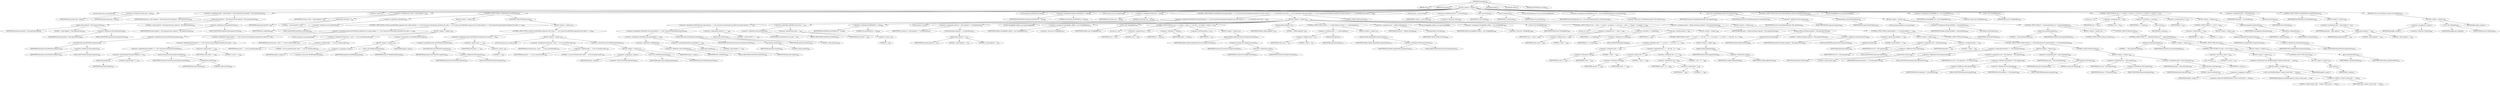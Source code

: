 digraph "normalize" {  
"1379" [label = <(METHOD,normalize)<SUB>836</SUB>> ]
"1380" [label = <(PARAM,this)<SUB>836</SUB>> ]
"1381" [label = <(PARAM,String path)<SUB>836</SUB>> ]
"1382" [label = <(BLOCK,&lt;empty&gt;,&lt;empty&gt;)<SUB>836</SUB>> ]
"1383" [label = <(LOCAL,String orig: java.lang.String)> ]
"1384" [label = <(&lt;operator&gt;.assignment,String orig = path)<SUB>837</SUB>> ]
"1385" [label = <(IDENTIFIER,orig,String orig = path)<SUB>837</SUB>> ]
"1386" [label = <(IDENTIFIER,path,String orig = path)<SUB>837</SUB>> ]
"1387" [label = <(&lt;operator&gt;.assignment,path = path.replace('/', File.separatorChar).replace('\\', File.separatorChar))<SUB>839</SUB>> ]
"1388" [label = <(IDENTIFIER,path,path = path.replace('/', File.separatorChar).replace('\\', File.separatorChar))<SUB>839</SUB>> ]
"1389" [label = <(replace,path.replace('/', File.separatorChar).replace('\\', File.separatorChar))<SUB>839</SUB>> ]
"1390" [label = <(replace,path.replace('/', File.separatorChar))<SUB>839</SUB>> ]
"1391" [label = <(IDENTIFIER,path,path.replace('/', File.separatorChar))<SUB>839</SUB>> ]
"1392" [label = <(LITERAL,'/',path.replace('/', File.separatorChar))<SUB>839</SUB>> ]
"1393" [label = <(&lt;operator&gt;.fieldAccess,File.separatorChar)<SUB>839</SUB>> ]
"1394" [label = <(IDENTIFIER,File,path.replace('/', File.separatorChar))<SUB>839</SUB>> ]
"1395" [label = <(FIELD_IDENTIFIER,separatorChar,separatorChar)<SUB>839</SUB>> ]
"1396" [label = <(LITERAL,'\\',path.replace('/', File.separatorChar).replace('\\', File.separatorChar))<SUB>840</SUB>> ]
"1397" [label = <(&lt;operator&gt;.fieldAccess,File.separatorChar)<SUB>840</SUB>> ]
"1398" [label = <(IDENTIFIER,File,path.replace('/', File.separatorChar).replace('\\', File.separatorChar))<SUB>840</SUB>> ]
"1399" [label = <(FIELD_IDENTIFIER,separatorChar,separatorChar)<SUB>840</SUB>> ]
"1400" [label = <(LOCAL,int colon: int)> ]
"1401" [label = <(&lt;operator&gt;.assignment,int colon = path.indexOf(&quot;:&quot;))<SUB>843</SUB>> ]
"1402" [label = <(IDENTIFIER,colon,int colon = path.indexOf(&quot;:&quot;))<SUB>843</SUB>> ]
"1403" [label = <(indexOf,path.indexOf(&quot;:&quot;))<SUB>843</SUB>> ]
"1404" [label = <(IDENTIFIER,path,path.indexOf(&quot;:&quot;))<SUB>843</SUB>> ]
"1405" [label = <(LITERAL,&quot;:&quot;,path.indexOf(&quot;:&quot;))<SUB>843</SUB>> ]
"1406" [label = <(CONTROL_STRUCTURE,if (!onNetWare),if (!onNetWare))<SUB>845</SUB>> ]
"1407" [label = <(&lt;operator&gt;.logicalNot,!onNetWare)<SUB>845</SUB>> ]
"1408" [label = <(&lt;operator&gt;.fieldAccess,this.onNetWare)<SUB>845</SUB>> ]
"1409" [label = <(IDENTIFIER,this,!onNetWare)<SUB>845</SUB>> ]
"1410" [label = <(FIELD_IDENTIFIER,onNetWare,onNetWare)<SUB>845</SUB>> ]
"1411" [label = <(BLOCK,&lt;empty&gt;,&lt;empty&gt;)<SUB>845</SUB>> ]
"1412" [label = <(CONTROL_STRUCTURE,if (!path.startsWith(File.separator) &amp;&amp; !(path.length() &gt;= 2 &amp;&amp; Character.isLetter(path.charAt(0)) &amp;&amp; colon == 1)),if (!path.startsWith(File.separator) &amp;&amp; !(path.length() &gt;= 2 &amp;&amp; Character.isLetter(path.charAt(0)) &amp;&amp; colon == 1)))<SUB>846</SUB>> ]
"1413" [label = <(&lt;operator&gt;.logicalAnd,!path.startsWith(File.separator) &amp;&amp; !(path.length() &gt;= 2 &amp;&amp; Character.isLetter(path.charAt(0)) &amp;&amp; colon == 1))<SUB>846</SUB>> ]
"1414" [label = <(&lt;operator&gt;.logicalNot,!path.startsWith(File.separator))<SUB>846</SUB>> ]
"1415" [label = <(startsWith,path.startsWith(File.separator))<SUB>846</SUB>> ]
"1416" [label = <(IDENTIFIER,path,path.startsWith(File.separator))<SUB>846</SUB>> ]
"1417" [label = <(&lt;operator&gt;.fieldAccess,File.separator)<SUB>846</SUB>> ]
"1418" [label = <(IDENTIFIER,File,path.startsWith(File.separator))<SUB>846</SUB>> ]
"1419" [label = <(FIELD_IDENTIFIER,separator,separator)<SUB>846</SUB>> ]
"1420" [label = <(&lt;operator&gt;.logicalNot,!(path.length() &gt;= 2 &amp;&amp; Character.isLetter(path.charAt(0)) &amp;&amp; colon == 1))<SUB>847</SUB>> ]
"1421" [label = <(&lt;operator&gt;.logicalAnd,path.length() &gt;= 2 &amp;&amp; Character.isLetter(path.charAt(0)) &amp;&amp; colon == 1)<SUB>847</SUB>> ]
"1422" [label = <(&lt;operator&gt;.logicalAnd,path.length() &gt;= 2 &amp;&amp; Character.isLetter(path.charAt(0)))<SUB>847</SUB>> ]
"1423" [label = <(&lt;operator&gt;.greaterEqualsThan,path.length() &gt;= 2)<SUB>847</SUB>> ]
"1424" [label = <(length,path.length())<SUB>847</SUB>> ]
"1425" [label = <(IDENTIFIER,path,path.length())<SUB>847</SUB>> ]
"1426" [label = <(LITERAL,2,path.length() &gt;= 2)<SUB>847</SUB>> ]
"1427" [label = <(isLetter,Character.isLetter(path.charAt(0)))<SUB>848</SUB>> ]
"1428" [label = <(IDENTIFIER,Character,Character.isLetter(path.charAt(0)))<SUB>848</SUB>> ]
"1429" [label = <(charAt,path.charAt(0))<SUB>848</SUB>> ]
"1430" [label = <(IDENTIFIER,path,path.charAt(0))<SUB>848</SUB>> ]
"1431" [label = <(LITERAL,0,path.charAt(0))<SUB>848</SUB>> ]
"1432" [label = <(&lt;operator&gt;.equals,colon == 1)<SUB>849</SUB>> ]
"1433" [label = <(IDENTIFIER,colon,colon == 1)<SUB>849</SUB>> ]
"1434" [label = <(LITERAL,1,colon == 1)<SUB>849</SUB>> ]
"1435" [label = <(BLOCK,&lt;empty&gt;,&lt;empty&gt;)<SUB>849</SUB>> ]
"1436" [label = <(LOCAL,String msg: java.lang.String)> ]
"1437" [label = <(&lt;operator&gt;.assignment,String msg = path + &quot; is not an absolute path&quot;)<SUB>850</SUB>> ]
"1438" [label = <(IDENTIFIER,msg,String msg = path + &quot; is not an absolute path&quot;)<SUB>850</SUB>> ]
"1439" [label = <(&lt;operator&gt;.addition,path + &quot; is not an absolute path&quot;)<SUB>850</SUB>> ]
"1440" [label = <(IDENTIFIER,path,path + &quot; is not an absolute path&quot;)<SUB>850</SUB>> ]
"1441" [label = <(LITERAL,&quot; is not an absolute path&quot;,path + &quot; is not an absolute path&quot;)<SUB>850</SUB>> ]
"1442" [label = <(&lt;operator&gt;.throw,throw new BuildException(msg);)<SUB>851</SUB>> ]
"1443" [label = <(BLOCK,&lt;empty&gt;,&lt;empty&gt;)<SUB>851</SUB>> ]
"1444" [label = <(&lt;operator&gt;.assignment,&lt;empty&gt;)> ]
"1445" [label = <(IDENTIFIER,$obj56,&lt;empty&gt;)> ]
"1446" [label = <(&lt;operator&gt;.alloc,new BuildException(msg))<SUB>851</SUB>> ]
"1447" [label = <(&lt;init&gt;,new BuildException(msg))<SUB>851</SUB>> ]
"1448" [label = <(IDENTIFIER,$obj56,new BuildException(msg))> ]
"1449" [label = <(IDENTIFIER,msg,new BuildException(msg))<SUB>851</SUB>> ]
"1450" [label = <(IDENTIFIER,$obj56,&lt;empty&gt;)> ]
"1451" [label = <(CONTROL_STRUCTURE,else,else)<SUB>853</SUB>> ]
"1452" [label = <(BLOCK,&lt;empty&gt;,&lt;empty&gt;)<SUB>853</SUB>> ]
"1453" [label = <(CONTROL_STRUCTURE,if (!path.startsWith(File.separator) &amp;&amp; (colon == -1)),if (!path.startsWith(File.separator) &amp;&amp; (colon == -1)))<SUB>854</SUB>> ]
"1454" [label = <(&lt;operator&gt;.logicalAnd,!path.startsWith(File.separator) &amp;&amp; (colon == -1))<SUB>854</SUB>> ]
"1455" [label = <(&lt;operator&gt;.logicalNot,!path.startsWith(File.separator))<SUB>854</SUB>> ]
"1456" [label = <(startsWith,path.startsWith(File.separator))<SUB>854</SUB>> ]
"1457" [label = <(IDENTIFIER,path,path.startsWith(File.separator))<SUB>854</SUB>> ]
"1458" [label = <(&lt;operator&gt;.fieldAccess,File.separator)<SUB>854</SUB>> ]
"1459" [label = <(IDENTIFIER,File,path.startsWith(File.separator))<SUB>854</SUB>> ]
"1460" [label = <(FIELD_IDENTIFIER,separator,separator)<SUB>854</SUB>> ]
"1461" [label = <(&lt;operator&gt;.equals,colon == -1)<SUB>855</SUB>> ]
"1462" [label = <(IDENTIFIER,colon,colon == -1)<SUB>855</SUB>> ]
"1463" [label = <(&lt;operator&gt;.minus,-1)<SUB>855</SUB>> ]
"1464" [label = <(LITERAL,1,-1)<SUB>855</SUB>> ]
"1465" [label = <(BLOCK,&lt;empty&gt;,&lt;empty&gt;)<SUB>855</SUB>> ]
"1466" [label = <(LOCAL,String msg: java.lang.String)> ]
"1467" [label = <(&lt;operator&gt;.assignment,String msg = path + &quot; is not an absolute path&quot;)<SUB>856</SUB>> ]
"1468" [label = <(IDENTIFIER,msg,String msg = path + &quot; is not an absolute path&quot;)<SUB>856</SUB>> ]
"1469" [label = <(&lt;operator&gt;.addition,path + &quot; is not an absolute path&quot;)<SUB>856</SUB>> ]
"1470" [label = <(IDENTIFIER,path,path + &quot; is not an absolute path&quot;)<SUB>856</SUB>> ]
"1471" [label = <(LITERAL,&quot; is not an absolute path&quot;,path + &quot; is not an absolute path&quot;)<SUB>856</SUB>> ]
"1472" [label = <(&lt;operator&gt;.throw,throw new BuildException(msg);)<SUB>857</SUB>> ]
"1473" [label = <(BLOCK,&lt;empty&gt;,&lt;empty&gt;)<SUB>857</SUB>> ]
"1474" [label = <(&lt;operator&gt;.assignment,&lt;empty&gt;)> ]
"1475" [label = <(IDENTIFIER,$obj57,&lt;empty&gt;)> ]
"1476" [label = <(&lt;operator&gt;.alloc,new BuildException(msg))<SUB>857</SUB>> ]
"1477" [label = <(&lt;init&gt;,new BuildException(msg))<SUB>857</SUB>> ]
"1478" [label = <(IDENTIFIER,$obj57,new BuildException(msg))> ]
"1479" [label = <(IDENTIFIER,msg,new BuildException(msg))<SUB>857</SUB>> ]
"1480" [label = <(IDENTIFIER,$obj57,&lt;empty&gt;)> ]
"1481" [label = <(LOCAL,boolean dosWithDrive: boolean)> ]
"1482" [label = <(&lt;operator&gt;.assignment,boolean dosWithDrive = false)<SUB>861</SUB>> ]
"1483" [label = <(IDENTIFIER,dosWithDrive,boolean dosWithDrive = false)<SUB>861</SUB>> ]
"1484" [label = <(LITERAL,false,boolean dosWithDrive = false)<SUB>861</SUB>> ]
"1485" [label = <(LOCAL,String root: java.lang.String)> ]
"1486" [label = <(&lt;operator&gt;.assignment,String root = null)<SUB>862</SUB>> ]
"1487" [label = <(IDENTIFIER,root,String root = null)<SUB>862</SUB>> ]
"1488" [label = <(LITERAL,null,String root = null)<SUB>862</SUB>> ]
"1489" [label = <(CONTROL_STRUCTURE,if ((!onNetWare &amp;&amp; path.length() &gt;= 2 &amp;&amp; Character.isLetter(path.charAt(0)) &amp;&amp; path.charAt(1) == ':') || (onNetWare &amp;&amp; colon &gt; -1)),if ((!onNetWare &amp;&amp; path.length() &gt;= 2 &amp;&amp; Character.isLetter(path.charAt(0)) &amp;&amp; path.charAt(1) == ':') || (onNetWare &amp;&amp; colon &gt; -1)))<SUB>864</SUB>> ]
"1490" [label = <(&lt;operator&gt;.logicalOr,(!onNetWare &amp;&amp; path.length() &gt;= 2 &amp;&amp; Character.isLetter(path.charAt(0)) &amp;&amp; path.charAt(1) == ':') || (onNetWare &amp;&amp; colon &gt; -1))<SUB>864</SUB>> ]
"1491" [label = <(&lt;operator&gt;.logicalAnd,!onNetWare &amp;&amp; path.length() &gt;= 2 &amp;&amp; Character.isLetter(path.charAt(0)) &amp;&amp; path.charAt(1) == ':')<SUB>864</SUB>> ]
"1492" [label = <(&lt;operator&gt;.logicalAnd,!onNetWare &amp;&amp; path.length() &gt;= 2 &amp;&amp; Character.isLetter(path.charAt(0)))<SUB>864</SUB>> ]
"1493" [label = <(&lt;operator&gt;.logicalAnd,!onNetWare &amp;&amp; path.length() &gt;= 2)<SUB>864</SUB>> ]
"1494" [label = <(&lt;operator&gt;.logicalNot,!onNetWare)<SUB>864</SUB>> ]
"1495" [label = <(&lt;operator&gt;.fieldAccess,this.onNetWare)<SUB>864</SUB>> ]
"1496" [label = <(IDENTIFIER,this,!onNetWare)<SUB>864</SUB>> ]
"1497" [label = <(FIELD_IDENTIFIER,onNetWare,onNetWare)<SUB>864</SUB>> ]
"1498" [label = <(&lt;operator&gt;.greaterEqualsThan,path.length() &gt;= 2)<SUB>864</SUB>> ]
"1499" [label = <(length,path.length())<SUB>864</SUB>> ]
"1500" [label = <(IDENTIFIER,path,path.length())<SUB>864</SUB>> ]
"1501" [label = <(LITERAL,2,path.length() &gt;= 2)<SUB>864</SUB>> ]
"1502" [label = <(isLetter,Character.isLetter(path.charAt(0)))<SUB>865</SUB>> ]
"1503" [label = <(IDENTIFIER,Character,Character.isLetter(path.charAt(0)))<SUB>865</SUB>> ]
"1504" [label = <(charAt,path.charAt(0))<SUB>865</SUB>> ]
"1505" [label = <(IDENTIFIER,path,path.charAt(0))<SUB>865</SUB>> ]
"1506" [label = <(LITERAL,0,path.charAt(0))<SUB>865</SUB>> ]
"1507" [label = <(&lt;operator&gt;.equals,path.charAt(1) == ':')<SUB>866</SUB>> ]
"1508" [label = <(charAt,path.charAt(1))<SUB>866</SUB>> ]
"1509" [label = <(IDENTIFIER,path,path.charAt(1))<SUB>866</SUB>> ]
"1510" [label = <(LITERAL,1,path.charAt(1))<SUB>866</SUB>> ]
"1511" [label = <(LITERAL,':',path.charAt(1) == ':')<SUB>866</SUB>> ]
"1512" [label = <(&lt;operator&gt;.logicalAnd,onNetWare &amp;&amp; colon &gt; -1)<SUB>867</SUB>> ]
"1513" [label = <(&lt;operator&gt;.fieldAccess,this.onNetWare)<SUB>867</SUB>> ]
"1514" [label = <(IDENTIFIER,this,onNetWare &amp;&amp; colon &gt; -1)<SUB>867</SUB>> ]
"1515" [label = <(FIELD_IDENTIFIER,onNetWare,onNetWare)<SUB>867</SUB>> ]
"1516" [label = <(&lt;operator&gt;.greaterThan,colon &gt; -1)<SUB>867</SUB>> ]
"1517" [label = <(IDENTIFIER,colon,colon &gt; -1)<SUB>867</SUB>> ]
"1518" [label = <(&lt;operator&gt;.minus,-1)<SUB>867</SUB>> ]
"1519" [label = <(LITERAL,1,-1)<SUB>867</SUB>> ]
"1520" [label = <(BLOCK,&lt;empty&gt;,&lt;empty&gt;)<SUB>867</SUB>> ]
"1521" [label = <(&lt;operator&gt;.assignment,dosWithDrive = true)<SUB>869</SUB>> ]
"1522" [label = <(IDENTIFIER,dosWithDrive,dosWithDrive = true)<SUB>869</SUB>> ]
"1523" [label = <(LITERAL,true,dosWithDrive = true)<SUB>869</SUB>> ]
"1524" [label = <(LOCAL,char[] ca: char[])> ]
"1525" [label = <(&lt;operator&gt;.assignment,char[] ca = path.replace('/', '\\').toCharArray())<SUB>871</SUB>> ]
"1526" [label = <(IDENTIFIER,ca,char[] ca = path.replace('/', '\\').toCharArray())<SUB>871</SUB>> ]
"1527" [label = <(toCharArray,path.replace('/', '\\').toCharArray())<SUB>871</SUB>> ]
"1528" [label = <(replace,path.replace('/', '\\'))<SUB>871</SUB>> ]
"1529" [label = <(IDENTIFIER,path,path.replace('/', '\\'))<SUB>871</SUB>> ]
"1530" [label = <(LITERAL,'/',path.replace('/', '\\'))<SUB>871</SUB>> ]
"1531" [label = <(LITERAL,'\\',path.replace('/', '\\'))<SUB>871</SUB>> ]
"78" [label = <(LOCAL,StringBuffer sbRoot: java.lang.StringBuffer)> ]
"1532" [label = <(&lt;operator&gt;.assignment,StringBuffer sbRoot = new StringBuffer())<SUB>872</SUB>> ]
"1533" [label = <(IDENTIFIER,sbRoot,StringBuffer sbRoot = new StringBuffer())<SUB>872</SUB>> ]
"1534" [label = <(&lt;operator&gt;.alloc,new StringBuffer())<SUB>872</SUB>> ]
"1535" [label = <(&lt;init&gt;,new StringBuffer())<SUB>872</SUB>> ]
"77" [label = <(IDENTIFIER,sbRoot,new StringBuffer())<SUB>872</SUB>> ]
"1536" [label = <(CONTROL_STRUCTURE,for (int i = 0; Some(i &lt; colon); i++),for (int i = 0; Some(i &lt; colon); i++))<SUB>873</SUB>> ]
"1537" [label = <(LOCAL,int i: int)> ]
"1538" [label = <(&lt;operator&gt;.assignment,int i = 0)<SUB>873</SUB>> ]
"1539" [label = <(IDENTIFIER,i,int i = 0)<SUB>873</SUB>> ]
"1540" [label = <(LITERAL,0,int i = 0)<SUB>873</SUB>> ]
"1541" [label = <(&lt;operator&gt;.lessThan,i &lt; colon)<SUB>873</SUB>> ]
"1542" [label = <(IDENTIFIER,i,i &lt; colon)<SUB>873</SUB>> ]
"1543" [label = <(IDENTIFIER,colon,i &lt; colon)<SUB>873</SUB>> ]
"1544" [label = <(&lt;operator&gt;.postIncrement,i++)<SUB>873</SUB>> ]
"1545" [label = <(IDENTIFIER,i,i++)<SUB>873</SUB>> ]
"1546" [label = <(BLOCK,&lt;empty&gt;,&lt;empty&gt;)<SUB>873</SUB>> ]
"1547" [label = <(append,sbRoot.append(Character.toUpperCase(ca[i])))<SUB>874</SUB>> ]
"1548" [label = <(IDENTIFIER,sbRoot,sbRoot.append(Character.toUpperCase(ca[i])))<SUB>874</SUB>> ]
"1549" [label = <(toUpperCase,Character.toUpperCase(ca[i]))<SUB>874</SUB>> ]
"1550" [label = <(IDENTIFIER,Character,Character.toUpperCase(ca[i]))<SUB>874</SUB>> ]
"1551" [label = <(&lt;operator&gt;.indexAccess,ca[i])<SUB>874</SUB>> ]
"1552" [label = <(IDENTIFIER,ca,Character.toUpperCase(ca[i]))<SUB>874</SUB>> ]
"1553" [label = <(IDENTIFIER,i,Character.toUpperCase(ca[i]))<SUB>874</SUB>> ]
"1554" [label = <(append,sbRoot.append(':'))<SUB>876</SUB>> ]
"1555" [label = <(IDENTIFIER,sbRoot,sbRoot.append(':'))<SUB>876</SUB>> ]
"1556" [label = <(LITERAL,':',sbRoot.append(':'))<SUB>876</SUB>> ]
"1557" [label = <(CONTROL_STRUCTURE,if (colon + 1 &lt; path.length()),if (colon + 1 &lt; path.length()))<SUB>877</SUB>> ]
"1558" [label = <(&lt;operator&gt;.lessThan,colon + 1 &lt; path.length())<SUB>877</SUB>> ]
"1559" [label = <(&lt;operator&gt;.addition,colon + 1)<SUB>877</SUB>> ]
"1560" [label = <(IDENTIFIER,colon,colon + 1)<SUB>877</SUB>> ]
"1561" [label = <(LITERAL,1,colon + 1)<SUB>877</SUB>> ]
"1562" [label = <(length,path.length())<SUB>877</SUB>> ]
"1563" [label = <(IDENTIFIER,path,path.length())<SUB>877</SUB>> ]
"1564" [label = <(BLOCK,&lt;empty&gt;,&lt;empty&gt;)<SUB>877</SUB>> ]
"1565" [label = <(append,sbRoot.append(File.separatorChar))<SUB>878</SUB>> ]
"1566" [label = <(IDENTIFIER,sbRoot,sbRoot.append(File.separatorChar))<SUB>878</SUB>> ]
"1567" [label = <(&lt;operator&gt;.fieldAccess,File.separatorChar)<SUB>878</SUB>> ]
"1568" [label = <(IDENTIFIER,File,sbRoot.append(File.separatorChar))<SUB>878</SUB>> ]
"1569" [label = <(FIELD_IDENTIFIER,separatorChar,separatorChar)<SUB>878</SUB>> ]
"1570" [label = <(&lt;operator&gt;.assignment,root = sbRoot.toString())<SUB>880</SUB>> ]
"1571" [label = <(IDENTIFIER,root,root = sbRoot.toString())<SUB>880</SUB>> ]
"1572" [label = <(toString,sbRoot.toString())<SUB>880</SUB>> ]
"1573" [label = <(IDENTIFIER,sbRoot,sbRoot.toString())<SUB>880</SUB>> ]
"80" [label = <(LOCAL,StringBuffer sbPath: java.lang.StringBuffer)> ]
"1574" [label = <(&lt;operator&gt;.assignment,StringBuffer sbPath = new StringBuffer())<SUB>883</SUB>> ]
"1575" [label = <(IDENTIFIER,sbPath,StringBuffer sbPath = new StringBuffer())<SUB>883</SUB>> ]
"1576" [label = <(&lt;operator&gt;.alloc,new StringBuffer())<SUB>883</SUB>> ]
"1577" [label = <(&lt;init&gt;,new StringBuffer())<SUB>883</SUB>> ]
"79" [label = <(IDENTIFIER,sbPath,new StringBuffer())<SUB>883</SUB>> ]
"1578" [label = <(CONTROL_STRUCTURE,for (int i = colon + 1; Some(i &lt; ca.length); i++),for (int i = colon + 1; Some(i &lt; ca.length); i++))<SUB>884</SUB>> ]
"1579" [label = <(LOCAL,int i: int)> ]
"1580" [label = <(&lt;operator&gt;.assignment,int i = colon + 1)<SUB>884</SUB>> ]
"1581" [label = <(IDENTIFIER,i,int i = colon + 1)<SUB>884</SUB>> ]
"1582" [label = <(&lt;operator&gt;.addition,colon + 1)<SUB>884</SUB>> ]
"1583" [label = <(IDENTIFIER,colon,colon + 1)<SUB>884</SUB>> ]
"1584" [label = <(LITERAL,1,colon + 1)<SUB>884</SUB>> ]
"1585" [label = <(&lt;operator&gt;.lessThan,i &lt; ca.length)<SUB>884</SUB>> ]
"1586" [label = <(IDENTIFIER,i,i &lt; ca.length)<SUB>884</SUB>> ]
"1587" [label = <(&lt;operator&gt;.fieldAccess,ca.length)<SUB>884</SUB>> ]
"1588" [label = <(IDENTIFIER,ca,i &lt; ca.length)<SUB>884</SUB>> ]
"1589" [label = <(FIELD_IDENTIFIER,length,length)<SUB>884</SUB>> ]
"1590" [label = <(&lt;operator&gt;.postIncrement,i++)<SUB>884</SUB>> ]
"1591" [label = <(IDENTIFIER,i,i++)<SUB>884</SUB>> ]
"1592" [label = <(BLOCK,&lt;empty&gt;,&lt;empty&gt;)<SUB>884</SUB>> ]
"1593" [label = <(CONTROL_STRUCTURE,if ((ca[i] != '\\') || (ca[i] == '\\' &amp;&amp; ca[i - 1] != '\\')),if ((ca[i] != '\\') || (ca[i] == '\\' &amp;&amp; ca[i - 1] != '\\')))<SUB>885</SUB>> ]
"1594" [label = <(&lt;operator&gt;.logicalOr,(ca[i] != '\\') || (ca[i] == '\\' &amp;&amp; ca[i - 1] != '\\'))<SUB>885</SUB>> ]
"1595" [label = <(&lt;operator&gt;.notEquals,ca[i] != '\\')<SUB>885</SUB>> ]
"1596" [label = <(&lt;operator&gt;.indexAccess,ca[i])<SUB>885</SUB>> ]
"1597" [label = <(IDENTIFIER,ca,ca[i] != '\\')<SUB>885</SUB>> ]
"1598" [label = <(IDENTIFIER,i,ca[i] != '\\')<SUB>885</SUB>> ]
"1599" [label = <(LITERAL,'\\',ca[i] != '\\')<SUB>885</SUB>> ]
"1600" [label = <(&lt;operator&gt;.logicalAnd,ca[i] == '\\' &amp;&amp; ca[i - 1] != '\\')<SUB>886</SUB>> ]
"1601" [label = <(&lt;operator&gt;.equals,ca[i] == '\\')<SUB>886</SUB>> ]
"1602" [label = <(&lt;operator&gt;.indexAccess,ca[i])<SUB>886</SUB>> ]
"1603" [label = <(IDENTIFIER,ca,ca[i] == '\\')<SUB>886</SUB>> ]
"1604" [label = <(IDENTIFIER,i,ca[i] == '\\')<SUB>886</SUB>> ]
"1605" [label = <(LITERAL,'\\',ca[i] == '\\')<SUB>886</SUB>> ]
"1606" [label = <(&lt;operator&gt;.notEquals,ca[i - 1] != '\\')<SUB>886</SUB>> ]
"1607" [label = <(&lt;operator&gt;.indexAccess,ca[i - 1])<SUB>886</SUB>> ]
"1608" [label = <(IDENTIFIER,ca,ca[i - 1] != '\\')<SUB>886</SUB>> ]
"1609" [label = <(&lt;operator&gt;.subtraction,i - 1)<SUB>886</SUB>> ]
"1610" [label = <(IDENTIFIER,i,i - 1)<SUB>886</SUB>> ]
"1611" [label = <(LITERAL,1,i - 1)<SUB>886</SUB>> ]
"1612" [label = <(LITERAL,'\\',ca[i - 1] != '\\')<SUB>886</SUB>> ]
"1613" [label = <(BLOCK,&lt;empty&gt;,&lt;empty&gt;)<SUB>886</SUB>> ]
"1614" [label = <(append,sbPath.append(ca[i]))<SUB>887</SUB>> ]
"1615" [label = <(IDENTIFIER,sbPath,sbPath.append(ca[i]))<SUB>887</SUB>> ]
"1616" [label = <(&lt;operator&gt;.indexAccess,ca[i])<SUB>887</SUB>> ]
"1617" [label = <(IDENTIFIER,ca,sbPath.append(ca[i]))<SUB>887</SUB>> ]
"1618" [label = <(IDENTIFIER,i,sbPath.append(ca[i]))<SUB>887</SUB>> ]
"1619" [label = <(&lt;operator&gt;.assignment,path = sbPath.toString().replace('\\', File.separatorChar))<SUB>890</SUB>> ]
"1620" [label = <(IDENTIFIER,path,path = sbPath.toString().replace('\\', File.separatorChar))<SUB>890</SUB>> ]
"1621" [label = <(replace,sbPath.toString().replace('\\', File.separatorChar))<SUB>890</SUB>> ]
"1622" [label = <(toString,sbPath.toString())<SUB>890</SUB>> ]
"1623" [label = <(IDENTIFIER,sbPath,sbPath.toString())<SUB>890</SUB>> ]
"1624" [label = <(LITERAL,'\\',sbPath.toString().replace('\\', File.separatorChar))<SUB>890</SUB>> ]
"1625" [label = <(&lt;operator&gt;.fieldAccess,File.separatorChar)<SUB>890</SUB>> ]
"1626" [label = <(IDENTIFIER,File,sbPath.toString().replace('\\', File.separatorChar))<SUB>890</SUB>> ]
"1627" [label = <(FIELD_IDENTIFIER,separatorChar,separatorChar)<SUB>890</SUB>> ]
"1628" [label = <(CONTROL_STRUCTURE,else,else)<SUB>892</SUB>> ]
"1629" [label = <(BLOCK,&lt;empty&gt;,&lt;empty&gt;)<SUB>892</SUB>> ]
"1630" [label = <(CONTROL_STRUCTURE,if (path.length() == 1),if (path.length() == 1))<SUB>893</SUB>> ]
"1631" [label = <(&lt;operator&gt;.equals,path.length() == 1)<SUB>893</SUB>> ]
"1632" [label = <(length,path.length())<SUB>893</SUB>> ]
"1633" [label = <(IDENTIFIER,path,path.length())<SUB>893</SUB>> ]
"1634" [label = <(LITERAL,1,path.length() == 1)<SUB>893</SUB>> ]
"1635" [label = <(BLOCK,&lt;empty&gt;,&lt;empty&gt;)<SUB>893</SUB>> ]
"1636" [label = <(&lt;operator&gt;.assignment,root = File.separator)<SUB>894</SUB>> ]
"1637" [label = <(IDENTIFIER,root,root = File.separator)<SUB>894</SUB>> ]
"1638" [label = <(&lt;operator&gt;.fieldAccess,File.separator)<SUB>894</SUB>> ]
"1639" [label = <(IDENTIFIER,File,root = File.separator)<SUB>894</SUB>> ]
"1640" [label = <(FIELD_IDENTIFIER,separator,separator)<SUB>894</SUB>> ]
"1641" [label = <(&lt;operator&gt;.assignment,path = &quot;&quot;)<SUB>895</SUB>> ]
"1642" [label = <(IDENTIFIER,path,path = &quot;&quot;)<SUB>895</SUB>> ]
"1643" [label = <(LITERAL,&quot;&quot;,path = &quot;&quot;)<SUB>895</SUB>> ]
"1644" [label = <(CONTROL_STRUCTURE,else,else)<SUB>896</SUB>> ]
"1645" [label = <(CONTROL_STRUCTURE,if (path.charAt(1) == File.separatorChar),if (path.charAt(1) == File.separatorChar))<SUB>896</SUB>> ]
"1646" [label = <(&lt;operator&gt;.equals,path.charAt(1) == File.separatorChar)<SUB>896</SUB>> ]
"1647" [label = <(charAt,path.charAt(1))<SUB>896</SUB>> ]
"1648" [label = <(IDENTIFIER,path,path.charAt(1))<SUB>896</SUB>> ]
"1649" [label = <(LITERAL,1,path.charAt(1))<SUB>896</SUB>> ]
"1650" [label = <(&lt;operator&gt;.fieldAccess,File.separatorChar)<SUB>896</SUB>> ]
"1651" [label = <(IDENTIFIER,File,path.charAt(1) == File.separatorChar)<SUB>896</SUB>> ]
"1652" [label = <(FIELD_IDENTIFIER,separatorChar,separatorChar)<SUB>896</SUB>> ]
"1653" [label = <(BLOCK,&lt;empty&gt;,&lt;empty&gt;)<SUB>896</SUB>> ]
"1654" [label = <(&lt;operator&gt;.assignment,root = File.separator + File.separator)<SUB>898</SUB>> ]
"1655" [label = <(IDENTIFIER,root,root = File.separator + File.separator)<SUB>898</SUB>> ]
"1656" [label = <(&lt;operator&gt;.addition,File.separator + File.separator)<SUB>898</SUB>> ]
"1657" [label = <(&lt;operator&gt;.fieldAccess,File.separator)<SUB>898</SUB>> ]
"1658" [label = <(IDENTIFIER,File,File.separator + File.separator)<SUB>898</SUB>> ]
"1659" [label = <(FIELD_IDENTIFIER,separator,separator)<SUB>898</SUB>> ]
"1660" [label = <(&lt;operator&gt;.fieldAccess,File.separator)<SUB>898</SUB>> ]
"1661" [label = <(IDENTIFIER,File,File.separator + File.separator)<SUB>898</SUB>> ]
"1662" [label = <(FIELD_IDENTIFIER,separator,separator)<SUB>898</SUB>> ]
"1663" [label = <(&lt;operator&gt;.assignment,path = path.substring(2))<SUB>899</SUB>> ]
"1664" [label = <(IDENTIFIER,path,path = path.substring(2))<SUB>899</SUB>> ]
"1665" [label = <(substring,path.substring(2))<SUB>899</SUB>> ]
"1666" [label = <(IDENTIFIER,path,path.substring(2))<SUB>899</SUB>> ]
"1667" [label = <(LITERAL,2,path.substring(2))<SUB>899</SUB>> ]
"1668" [label = <(CONTROL_STRUCTURE,else,else)<SUB>900</SUB>> ]
"1669" [label = <(BLOCK,&lt;empty&gt;,&lt;empty&gt;)<SUB>900</SUB>> ]
"1670" [label = <(&lt;operator&gt;.assignment,root = File.separator)<SUB>901</SUB>> ]
"1671" [label = <(IDENTIFIER,root,root = File.separator)<SUB>901</SUB>> ]
"1672" [label = <(&lt;operator&gt;.fieldAccess,File.separator)<SUB>901</SUB>> ]
"1673" [label = <(IDENTIFIER,File,root = File.separator)<SUB>901</SUB>> ]
"1674" [label = <(FIELD_IDENTIFIER,separator,separator)<SUB>901</SUB>> ]
"1675" [label = <(&lt;operator&gt;.assignment,path = path.substring(1))<SUB>902</SUB>> ]
"1676" [label = <(IDENTIFIER,path,path = path.substring(1))<SUB>902</SUB>> ]
"1677" [label = <(substring,path.substring(1))<SUB>902</SUB>> ]
"1678" [label = <(IDENTIFIER,path,path.substring(1))<SUB>902</SUB>> ]
"1679" [label = <(LITERAL,1,path.substring(1))<SUB>902</SUB>> ]
"82" [label = <(LOCAL,Stack s: java.util.Stack)> ]
"1680" [label = <(&lt;operator&gt;.assignment,Stack s = new Stack())<SUB>906</SUB>> ]
"1681" [label = <(IDENTIFIER,s,Stack s = new Stack())<SUB>906</SUB>> ]
"1682" [label = <(&lt;operator&gt;.alloc,new Stack())<SUB>906</SUB>> ]
"1683" [label = <(&lt;init&gt;,new Stack())<SUB>906</SUB>> ]
"81" [label = <(IDENTIFIER,s,new Stack())<SUB>906</SUB>> ]
"1684" [label = <(push,s.push(root))<SUB>907</SUB>> ]
"1685" [label = <(IDENTIFIER,s,s.push(root))<SUB>907</SUB>> ]
"1686" [label = <(IDENTIFIER,root,s.push(root))<SUB>907</SUB>> ]
"84" [label = <(LOCAL,StringTokenizer tok: java.util.StringTokenizer)> ]
"1687" [label = <(&lt;operator&gt;.assignment,StringTokenizer tok = new StringTokenizer(path, File.separator))<SUB>908</SUB>> ]
"1688" [label = <(IDENTIFIER,tok,StringTokenizer tok = new StringTokenizer(path, File.separator))<SUB>908</SUB>> ]
"1689" [label = <(&lt;operator&gt;.alloc,new StringTokenizer(path, File.separator))<SUB>908</SUB>> ]
"1690" [label = <(&lt;init&gt;,new StringTokenizer(path, File.separator))<SUB>908</SUB>> ]
"83" [label = <(IDENTIFIER,tok,new StringTokenizer(path, File.separator))<SUB>908</SUB>> ]
"1691" [label = <(IDENTIFIER,path,new StringTokenizer(path, File.separator))<SUB>908</SUB>> ]
"1692" [label = <(&lt;operator&gt;.fieldAccess,File.separator)<SUB>908</SUB>> ]
"1693" [label = <(IDENTIFIER,File,new StringTokenizer(path, File.separator))<SUB>908</SUB>> ]
"1694" [label = <(FIELD_IDENTIFIER,separator,separator)<SUB>908</SUB>> ]
"1695" [label = <(CONTROL_STRUCTURE,while (tok.hasMoreTokens()),while (tok.hasMoreTokens()))<SUB>909</SUB>> ]
"1696" [label = <(hasMoreTokens,tok.hasMoreTokens())<SUB>909</SUB>> ]
"1697" [label = <(IDENTIFIER,tok,tok.hasMoreTokens())<SUB>909</SUB>> ]
"1698" [label = <(BLOCK,&lt;empty&gt;,&lt;empty&gt;)<SUB>909</SUB>> ]
"1699" [label = <(LOCAL,String thisToken: java.lang.String)> ]
"1700" [label = <(&lt;operator&gt;.assignment,String thisToken = tok.nextToken())<SUB>910</SUB>> ]
"1701" [label = <(IDENTIFIER,thisToken,String thisToken = tok.nextToken())<SUB>910</SUB>> ]
"1702" [label = <(nextToken,tok.nextToken())<SUB>910</SUB>> ]
"1703" [label = <(IDENTIFIER,tok,tok.nextToken())<SUB>910</SUB>> ]
"1704" [label = <(CONTROL_STRUCTURE,if (&quot;.&quot;.equals(thisToken)),if (&quot;.&quot;.equals(thisToken)))<SUB>911</SUB>> ]
"1705" [label = <(equals,this.equals(thisToken))<SUB>911</SUB>> ]
"1706" [label = <(LITERAL,&quot;.&quot;,this.equals(thisToken))<SUB>911</SUB>> ]
"1707" [label = <(IDENTIFIER,thisToken,this.equals(thisToken))<SUB>911</SUB>> ]
"1708" [label = <(BLOCK,&lt;empty&gt;,&lt;empty&gt;)<SUB>911</SUB>> ]
"1709" [label = <(CONTROL_STRUCTURE,continue;,continue;)<SUB>912</SUB>> ]
"1710" [label = <(CONTROL_STRUCTURE,else,else)<SUB>913</SUB>> ]
"1711" [label = <(CONTROL_STRUCTURE,if (&quot;..&quot;.equals(thisToken)),if (&quot;..&quot;.equals(thisToken)))<SUB>913</SUB>> ]
"1712" [label = <(equals,this.equals(thisToken))<SUB>913</SUB>> ]
"1713" [label = <(LITERAL,&quot;..&quot;,this.equals(thisToken))<SUB>913</SUB>> ]
"1714" [label = <(IDENTIFIER,thisToken,this.equals(thisToken))<SUB>913</SUB>> ]
"1715" [label = <(BLOCK,&lt;empty&gt;,&lt;empty&gt;)<SUB>913</SUB>> ]
"1716" [label = <(CONTROL_STRUCTURE,if (s.size() &lt; 2),if (s.size() &lt; 2))<SUB>914</SUB>> ]
"1717" [label = <(&lt;operator&gt;.lessThan,s.size() &lt; 2)<SUB>914</SUB>> ]
"1718" [label = <(size,s.size())<SUB>914</SUB>> ]
"1719" [label = <(IDENTIFIER,s,s.size())<SUB>914</SUB>> ]
"1720" [label = <(LITERAL,2,s.size() &lt; 2)<SUB>914</SUB>> ]
"1721" [label = <(BLOCK,&lt;empty&gt;,&lt;empty&gt;)<SUB>914</SUB>> ]
"1722" [label = <(&lt;operator&gt;.throw,throw new BuildException(&quot;Cannot resolve path &quot; + orig);)<SUB>915</SUB>> ]
"1723" [label = <(BLOCK,&lt;empty&gt;,&lt;empty&gt;)<SUB>915</SUB>> ]
"1724" [label = <(&lt;operator&gt;.assignment,&lt;empty&gt;)> ]
"1725" [label = <(IDENTIFIER,$obj62,&lt;empty&gt;)> ]
"1726" [label = <(&lt;operator&gt;.alloc,new BuildException(&quot;Cannot resolve path &quot; + orig))<SUB>915</SUB>> ]
"1727" [label = <(&lt;init&gt;,new BuildException(&quot;Cannot resolve path &quot; + orig))<SUB>915</SUB>> ]
"1728" [label = <(IDENTIFIER,$obj62,new BuildException(&quot;Cannot resolve path &quot; + orig))> ]
"1729" [label = <(&lt;operator&gt;.addition,&quot;Cannot resolve path &quot; + orig)<SUB>915</SUB>> ]
"1730" [label = <(LITERAL,&quot;Cannot resolve path &quot;,&quot;Cannot resolve path &quot; + orig)<SUB>915</SUB>> ]
"1731" [label = <(IDENTIFIER,orig,&quot;Cannot resolve path &quot; + orig)<SUB>915</SUB>> ]
"1732" [label = <(IDENTIFIER,$obj62,&lt;empty&gt;)> ]
"1733" [label = <(CONTROL_STRUCTURE,else,else)<SUB>916</SUB>> ]
"1734" [label = <(BLOCK,&lt;empty&gt;,&lt;empty&gt;)<SUB>916</SUB>> ]
"1735" [label = <(pop,s.pop())<SUB>917</SUB>> ]
"1736" [label = <(IDENTIFIER,s,s.pop())<SUB>917</SUB>> ]
"1737" [label = <(CONTROL_STRUCTURE,else,else)<SUB>919</SUB>> ]
"1738" [label = <(BLOCK,&lt;empty&gt;,&lt;empty&gt;)<SUB>919</SUB>> ]
"1739" [label = <(push,s.push(thisToken))<SUB>920</SUB>> ]
"1740" [label = <(IDENTIFIER,s,s.push(thisToken))<SUB>920</SUB>> ]
"1741" [label = <(IDENTIFIER,thisToken,s.push(thisToken))<SUB>920</SUB>> ]
"86" [label = <(LOCAL,StringBuffer sb: java.lang.StringBuffer)> ]
"1742" [label = <(&lt;operator&gt;.assignment,StringBuffer sb = new StringBuffer())<SUB>924</SUB>> ]
"1743" [label = <(IDENTIFIER,sb,StringBuffer sb = new StringBuffer())<SUB>924</SUB>> ]
"1744" [label = <(&lt;operator&gt;.alloc,new StringBuffer())<SUB>924</SUB>> ]
"1745" [label = <(&lt;init&gt;,new StringBuffer())<SUB>924</SUB>> ]
"85" [label = <(IDENTIFIER,sb,new StringBuffer())<SUB>924</SUB>> ]
"1746" [label = <(CONTROL_STRUCTURE,for (int i = 0; Some(i &lt; s.size()); i++),for (int i = 0; Some(i &lt; s.size()); i++))<SUB>925</SUB>> ]
"1747" [label = <(LOCAL,int i: int)> ]
"1748" [label = <(&lt;operator&gt;.assignment,int i = 0)<SUB>925</SUB>> ]
"1749" [label = <(IDENTIFIER,i,int i = 0)<SUB>925</SUB>> ]
"1750" [label = <(LITERAL,0,int i = 0)<SUB>925</SUB>> ]
"1751" [label = <(&lt;operator&gt;.lessThan,i &lt; s.size())<SUB>925</SUB>> ]
"1752" [label = <(IDENTIFIER,i,i &lt; s.size())<SUB>925</SUB>> ]
"1753" [label = <(size,s.size())<SUB>925</SUB>> ]
"1754" [label = <(IDENTIFIER,s,s.size())<SUB>925</SUB>> ]
"1755" [label = <(&lt;operator&gt;.postIncrement,i++)<SUB>925</SUB>> ]
"1756" [label = <(IDENTIFIER,i,i++)<SUB>925</SUB>> ]
"1757" [label = <(BLOCK,&lt;empty&gt;,&lt;empty&gt;)<SUB>925</SUB>> ]
"1758" [label = <(CONTROL_STRUCTURE,if (i &gt; 1),if (i &gt; 1))<SUB>926</SUB>> ]
"1759" [label = <(&lt;operator&gt;.greaterThan,i &gt; 1)<SUB>926</SUB>> ]
"1760" [label = <(IDENTIFIER,i,i &gt; 1)<SUB>926</SUB>> ]
"1761" [label = <(LITERAL,1,i &gt; 1)<SUB>926</SUB>> ]
"1762" [label = <(BLOCK,&lt;empty&gt;,&lt;empty&gt;)<SUB>926</SUB>> ]
"1763" [label = <(append,sb.append(File.separatorChar))<SUB>929</SUB>> ]
"1764" [label = <(IDENTIFIER,sb,sb.append(File.separatorChar))<SUB>929</SUB>> ]
"1765" [label = <(&lt;operator&gt;.fieldAccess,File.separatorChar)<SUB>929</SUB>> ]
"1766" [label = <(IDENTIFIER,File,sb.append(File.separatorChar))<SUB>929</SUB>> ]
"1767" [label = <(FIELD_IDENTIFIER,separatorChar,separatorChar)<SUB>929</SUB>> ]
"1768" [label = <(append,sb.append(s.elementAt(i)))<SUB>931</SUB>> ]
"1769" [label = <(IDENTIFIER,sb,sb.append(s.elementAt(i)))<SUB>931</SUB>> ]
"1770" [label = <(elementAt,s.elementAt(i))<SUB>931</SUB>> ]
"1771" [label = <(IDENTIFIER,s,s.elementAt(i))<SUB>931</SUB>> ]
"1772" [label = <(IDENTIFIER,i,s.elementAt(i))<SUB>931</SUB>> ]
"1773" [label = <(&lt;operator&gt;.assignment,path = sb.toString())<SUB>935</SUB>> ]
"1774" [label = <(IDENTIFIER,path,path = sb.toString())<SUB>935</SUB>> ]
"1775" [label = <(toString,sb.toString())<SUB>935</SUB>> ]
"1776" [label = <(IDENTIFIER,sb,sb.toString())<SUB>935</SUB>> ]
"1777" [label = <(CONTROL_STRUCTURE,if (dosWithDrive),if (dosWithDrive))<SUB>936</SUB>> ]
"1778" [label = <(IDENTIFIER,dosWithDrive,if (dosWithDrive))<SUB>936</SUB>> ]
"1779" [label = <(BLOCK,&lt;empty&gt;,&lt;empty&gt;)<SUB>936</SUB>> ]
"1780" [label = <(&lt;operator&gt;.assignment,path = path.replace('/', '\\'))<SUB>937</SUB>> ]
"1781" [label = <(IDENTIFIER,path,path = path.replace('/', '\\'))<SUB>937</SUB>> ]
"1782" [label = <(replace,path.replace('/', '\\'))<SUB>937</SUB>> ]
"1783" [label = <(IDENTIFIER,path,path.replace('/', '\\'))<SUB>937</SUB>> ]
"1784" [label = <(LITERAL,'/',path.replace('/', '\\'))<SUB>937</SUB>> ]
"1785" [label = <(LITERAL,'\\',path.replace('/', '\\'))<SUB>937</SUB>> ]
"1786" [label = <(RETURN,return new File(path);,return new File(path);)<SUB>939</SUB>> ]
"1787" [label = <(BLOCK,&lt;empty&gt;,&lt;empty&gt;)<SUB>939</SUB>> ]
"1788" [label = <(&lt;operator&gt;.assignment,&lt;empty&gt;)> ]
"1789" [label = <(IDENTIFIER,$obj64,&lt;empty&gt;)> ]
"1790" [label = <(&lt;operator&gt;.alloc,new File(path))<SUB>939</SUB>> ]
"1791" [label = <(&lt;init&gt;,new File(path))<SUB>939</SUB>> ]
"1792" [label = <(IDENTIFIER,$obj64,new File(path))> ]
"1793" [label = <(IDENTIFIER,path,new File(path))<SUB>939</SUB>> ]
"1794" [label = <(IDENTIFIER,$obj64,&lt;empty&gt;)> ]
"1795" [label = <(MODIFIER,PUBLIC)> ]
"1796" [label = <(MODIFIER,VIRTUAL)> ]
"1797" [label = <(METHOD_RETURN,java.io.File)<SUB>836</SUB>> ]
  "1379" -> "1380" 
  "1379" -> "1381" 
  "1379" -> "1382" 
  "1379" -> "1795" 
  "1379" -> "1796" 
  "1379" -> "1797" 
  "1382" -> "1383" 
  "1382" -> "1384" 
  "1382" -> "1387" 
  "1382" -> "1400" 
  "1382" -> "1401" 
  "1382" -> "1406" 
  "1382" -> "1481" 
  "1382" -> "1482" 
  "1382" -> "1485" 
  "1382" -> "1486" 
  "1382" -> "1489" 
  "1382" -> "82" 
  "1382" -> "1680" 
  "1382" -> "1683" 
  "1382" -> "1684" 
  "1382" -> "84" 
  "1382" -> "1687" 
  "1382" -> "1690" 
  "1382" -> "1695" 
  "1382" -> "86" 
  "1382" -> "1742" 
  "1382" -> "1745" 
  "1382" -> "1746" 
  "1382" -> "1773" 
  "1382" -> "1777" 
  "1382" -> "1786" 
  "1384" -> "1385" 
  "1384" -> "1386" 
  "1387" -> "1388" 
  "1387" -> "1389" 
  "1389" -> "1390" 
  "1389" -> "1396" 
  "1389" -> "1397" 
  "1390" -> "1391" 
  "1390" -> "1392" 
  "1390" -> "1393" 
  "1393" -> "1394" 
  "1393" -> "1395" 
  "1397" -> "1398" 
  "1397" -> "1399" 
  "1401" -> "1402" 
  "1401" -> "1403" 
  "1403" -> "1404" 
  "1403" -> "1405" 
  "1406" -> "1407" 
  "1406" -> "1411" 
  "1406" -> "1451" 
  "1407" -> "1408" 
  "1408" -> "1409" 
  "1408" -> "1410" 
  "1411" -> "1412" 
  "1412" -> "1413" 
  "1412" -> "1435" 
  "1413" -> "1414" 
  "1413" -> "1420" 
  "1414" -> "1415" 
  "1415" -> "1416" 
  "1415" -> "1417" 
  "1417" -> "1418" 
  "1417" -> "1419" 
  "1420" -> "1421" 
  "1421" -> "1422" 
  "1421" -> "1432" 
  "1422" -> "1423" 
  "1422" -> "1427" 
  "1423" -> "1424" 
  "1423" -> "1426" 
  "1424" -> "1425" 
  "1427" -> "1428" 
  "1427" -> "1429" 
  "1429" -> "1430" 
  "1429" -> "1431" 
  "1432" -> "1433" 
  "1432" -> "1434" 
  "1435" -> "1436" 
  "1435" -> "1437" 
  "1435" -> "1442" 
  "1437" -> "1438" 
  "1437" -> "1439" 
  "1439" -> "1440" 
  "1439" -> "1441" 
  "1442" -> "1443" 
  "1443" -> "1444" 
  "1443" -> "1447" 
  "1443" -> "1450" 
  "1444" -> "1445" 
  "1444" -> "1446" 
  "1447" -> "1448" 
  "1447" -> "1449" 
  "1451" -> "1452" 
  "1452" -> "1453" 
  "1453" -> "1454" 
  "1453" -> "1465" 
  "1454" -> "1455" 
  "1454" -> "1461" 
  "1455" -> "1456" 
  "1456" -> "1457" 
  "1456" -> "1458" 
  "1458" -> "1459" 
  "1458" -> "1460" 
  "1461" -> "1462" 
  "1461" -> "1463" 
  "1463" -> "1464" 
  "1465" -> "1466" 
  "1465" -> "1467" 
  "1465" -> "1472" 
  "1467" -> "1468" 
  "1467" -> "1469" 
  "1469" -> "1470" 
  "1469" -> "1471" 
  "1472" -> "1473" 
  "1473" -> "1474" 
  "1473" -> "1477" 
  "1473" -> "1480" 
  "1474" -> "1475" 
  "1474" -> "1476" 
  "1477" -> "1478" 
  "1477" -> "1479" 
  "1482" -> "1483" 
  "1482" -> "1484" 
  "1486" -> "1487" 
  "1486" -> "1488" 
  "1489" -> "1490" 
  "1489" -> "1520" 
  "1489" -> "1628" 
  "1490" -> "1491" 
  "1490" -> "1512" 
  "1491" -> "1492" 
  "1491" -> "1507" 
  "1492" -> "1493" 
  "1492" -> "1502" 
  "1493" -> "1494" 
  "1493" -> "1498" 
  "1494" -> "1495" 
  "1495" -> "1496" 
  "1495" -> "1497" 
  "1498" -> "1499" 
  "1498" -> "1501" 
  "1499" -> "1500" 
  "1502" -> "1503" 
  "1502" -> "1504" 
  "1504" -> "1505" 
  "1504" -> "1506" 
  "1507" -> "1508" 
  "1507" -> "1511" 
  "1508" -> "1509" 
  "1508" -> "1510" 
  "1512" -> "1513" 
  "1512" -> "1516" 
  "1513" -> "1514" 
  "1513" -> "1515" 
  "1516" -> "1517" 
  "1516" -> "1518" 
  "1518" -> "1519" 
  "1520" -> "1521" 
  "1520" -> "1524" 
  "1520" -> "1525" 
  "1520" -> "78" 
  "1520" -> "1532" 
  "1520" -> "1535" 
  "1520" -> "1536" 
  "1520" -> "1554" 
  "1520" -> "1557" 
  "1520" -> "1570" 
  "1520" -> "80" 
  "1520" -> "1574" 
  "1520" -> "1577" 
  "1520" -> "1578" 
  "1520" -> "1619" 
  "1521" -> "1522" 
  "1521" -> "1523" 
  "1525" -> "1526" 
  "1525" -> "1527" 
  "1527" -> "1528" 
  "1528" -> "1529" 
  "1528" -> "1530" 
  "1528" -> "1531" 
  "1532" -> "1533" 
  "1532" -> "1534" 
  "1535" -> "77" 
  "1536" -> "1537" 
  "1536" -> "1538" 
  "1536" -> "1541" 
  "1536" -> "1544" 
  "1536" -> "1546" 
  "1538" -> "1539" 
  "1538" -> "1540" 
  "1541" -> "1542" 
  "1541" -> "1543" 
  "1544" -> "1545" 
  "1546" -> "1547" 
  "1547" -> "1548" 
  "1547" -> "1549" 
  "1549" -> "1550" 
  "1549" -> "1551" 
  "1551" -> "1552" 
  "1551" -> "1553" 
  "1554" -> "1555" 
  "1554" -> "1556" 
  "1557" -> "1558" 
  "1557" -> "1564" 
  "1558" -> "1559" 
  "1558" -> "1562" 
  "1559" -> "1560" 
  "1559" -> "1561" 
  "1562" -> "1563" 
  "1564" -> "1565" 
  "1565" -> "1566" 
  "1565" -> "1567" 
  "1567" -> "1568" 
  "1567" -> "1569" 
  "1570" -> "1571" 
  "1570" -> "1572" 
  "1572" -> "1573" 
  "1574" -> "1575" 
  "1574" -> "1576" 
  "1577" -> "79" 
  "1578" -> "1579" 
  "1578" -> "1580" 
  "1578" -> "1585" 
  "1578" -> "1590" 
  "1578" -> "1592" 
  "1580" -> "1581" 
  "1580" -> "1582" 
  "1582" -> "1583" 
  "1582" -> "1584" 
  "1585" -> "1586" 
  "1585" -> "1587" 
  "1587" -> "1588" 
  "1587" -> "1589" 
  "1590" -> "1591" 
  "1592" -> "1593" 
  "1593" -> "1594" 
  "1593" -> "1613" 
  "1594" -> "1595" 
  "1594" -> "1600" 
  "1595" -> "1596" 
  "1595" -> "1599" 
  "1596" -> "1597" 
  "1596" -> "1598" 
  "1600" -> "1601" 
  "1600" -> "1606" 
  "1601" -> "1602" 
  "1601" -> "1605" 
  "1602" -> "1603" 
  "1602" -> "1604" 
  "1606" -> "1607" 
  "1606" -> "1612" 
  "1607" -> "1608" 
  "1607" -> "1609" 
  "1609" -> "1610" 
  "1609" -> "1611" 
  "1613" -> "1614" 
  "1614" -> "1615" 
  "1614" -> "1616" 
  "1616" -> "1617" 
  "1616" -> "1618" 
  "1619" -> "1620" 
  "1619" -> "1621" 
  "1621" -> "1622" 
  "1621" -> "1624" 
  "1621" -> "1625" 
  "1622" -> "1623" 
  "1625" -> "1626" 
  "1625" -> "1627" 
  "1628" -> "1629" 
  "1629" -> "1630" 
  "1630" -> "1631" 
  "1630" -> "1635" 
  "1630" -> "1644" 
  "1631" -> "1632" 
  "1631" -> "1634" 
  "1632" -> "1633" 
  "1635" -> "1636" 
  "1635" -> "1641" 
  "1636" -> "1637" 
  "1636" -> "1638" 
  "1638" -> "1639" 
  "1638" -> "1640" 
  "1641" -> "1642" 
  "1641" -> "1643" 
  "1644" -> "1645" 
  "1645" -> "1646" 
  "1645" -> "1653" 
  "1645" -> "1668" 
  "1646" -> "1647" 
  "1646" -> "1650" 
  "1647" -> "1648" 
  "1647" -> "1649" 
  "1650" -> "1651" 
  "1650" -> "1652" 
  "1653" -> "1654" 
  "1653" -> "1663" 
  "1654" -> "1655" 
  "1654" -> "1656" 
  "1656" -> "1657" 
  "1656" -> "1660" 
  "1657" -> "1658" 
  "1657" -> "1659" 
  "1660" -> "1661" 
  "1660" -> "1662" 
  "1663" -> "1664" 
  "1663" -> "1665" 
  "1665" -> "1666" 
  "1665" -> "1667" 
  "1668" -> "1669" 
  "1669" -> "1670" 
  "1669" -> "1675" 
  "1670" -> "1671" 
  "1670" -> "1672" 
  "1672" -> "1673" 
  "1672" -> "1674" 
  "1675" -> "1676" 
  "1675" -> "1677" 
  "1677" -> "1678" 
  "1677" -> "1679" 
  "1680" -> "1681" 
  "1680" -> "1682" 
  "1683" -> "81" 
  "1684" -> "1685" 
  "1684" -> "1686" 
  "1687" -> "1688" 
  "1687" -> "1689" 
  "1690" -> "83" 
  "1690" -> "1691" 
  "1690" -> "1692" 
  "1692" -> "1693" 
  "1692" -> "1694" 
  "1695" -> "1696" 
  "1695" -> "1698" 
  "1696" -> "1697" 
  "1698" -> "1699" 
  "1698" -> "1700" 
  "1698" -> "1704" 
  "1700" -> "1701" 
  "1700" -> "1702" 
  "1702" -> "1703" 
  "1704" -> "1705" 
  "1704" -> "1708" 
  "1704" -> "1710" 
  "1705" -> "1706" 
  "1705" -> "1707" 
  "1708" -> "1709" 
  "1710" -> "1711" 
  "1711" -> "1712" 
  "1711" -> "1715" 
  "1711" -> "1737" 
  "1712" -> "1713" 
  "1712" -> "1714" 
  "1715" -> "1716" 
  "1716" -> "1717" 
  "1716" -> "1721" 
  "1716" -> "1733" 
  "1717" -> "1718" 
  "1717" -> "1720" 
  "1718" -> "1719" 
  "1721" -> "1722" 
  "1722" -> "1723" 
  "1723" -> "1724" 
  "1723" -> "1727" 
  "1723" -> "1732" 
  "1724" -> "1725" 
  "1724" -> "1726" 
  "1727" -> "1728" 
  "1727" -> "1729" 
  "1729" -> "1730" 
  "1729" -> "1731" 
  "1733" -> "1734" 
  "1734" -> "1735" 
  "1735" -> "1736" 
  "1737" -> "1738" 
  "1738" -> "1739" 
  "1739" -> "1740" 
  "1739" -> "1741" 
  "1742" -> "1743" 
  "1742" -> "1744" 
  "1745" -> "85" 
  "1746" -> "1747" 
  "1746" -> "1748" 
  "1746" -> "1751" 
  "1746" -> "1755" 
  "1746" -> "1757" 
  "1748" -> "1749" 
  "1748" -> "1750" 
  "1751" -> "1752" 
  "1751" -> "1753" 
  "1753" -> "1754" 
  "1755" -> "1756" 
  "1757" -> "1758" 
  "1757" -> "1768" 
  "1758" -> "1759" 
  "1758" -> "1762" 
  "1759" -> "1760" 
  "1759" -> "1761" 
  "1762" -> "1763" 
  "1763" -> "1764" 
  "1763" -> "1765" 
  "1765" -> "1766" 
  "1765" -> "1767" 
  "1768" -> "1769" 
  "1768" -> "1770" 
  "1770" -> "1771" 
  "1770" -> "1772" 
  "1773" -> "1774" 
  "1773" -> "1775" 
  "1775" -> "1776" 
  "1777" -> "1778" 
  "1777" -> "1779" 
  "1779" -> "1780" 
  "1780" -> "1781" 
  "1780" -> "1782" 
  "1782" -> "1783" 
  "1782" -> "1784" 
  "1782" -> "1785" 
  "1786" -> "1787" 
  "1787" -> "1788" 
  "1787" -> "1791" 
  "1787" -> "1794" 
  "1788" -> "1789" 
  "1788" -> "1790" 
  "1791" -> "1792" 
  "1791" -> "1793" 
}
